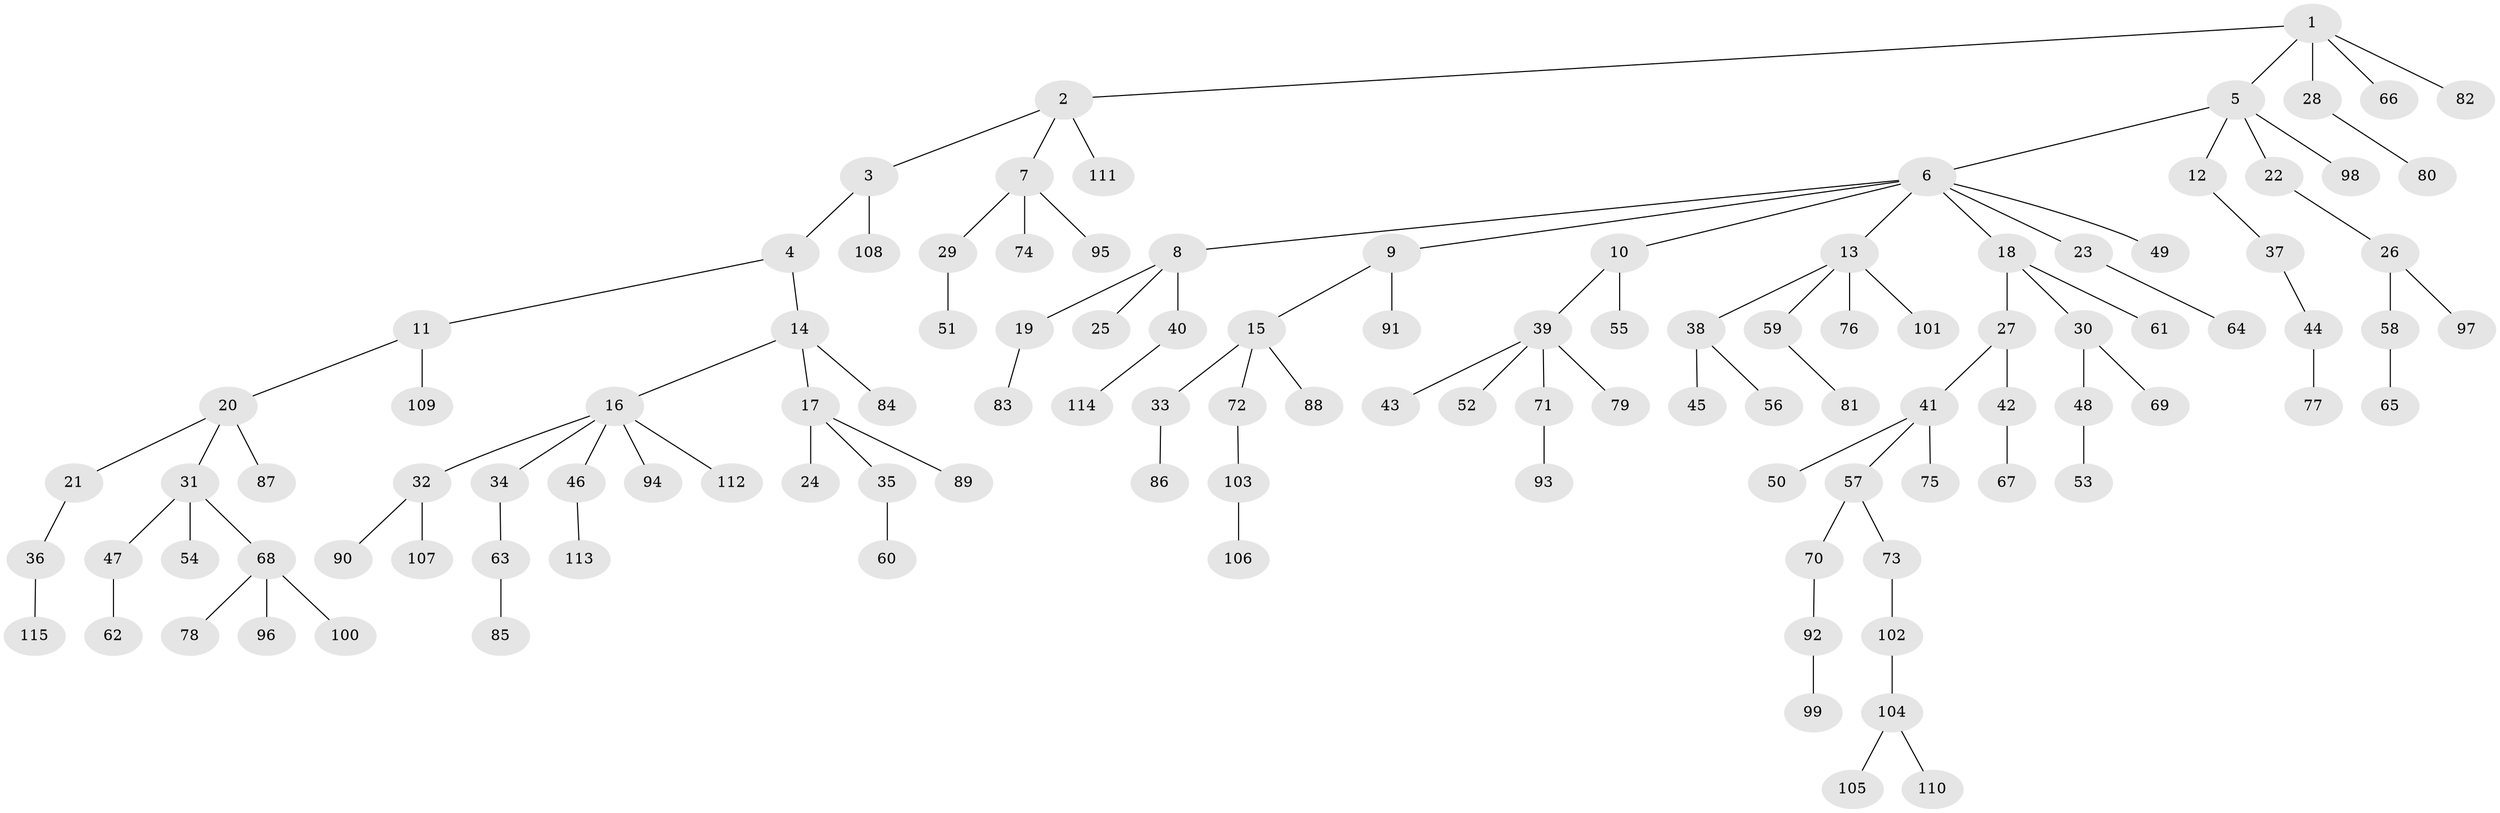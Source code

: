 // coarse degree distribution, {5: 0.0641025641025641, 3: 0.15384615384615385, 2: 0.16666666666666666, 4: 0.01282051282051282, 11: 0.01282051282051282, 7: 0.01282051282051282, 1: 0.5769230769230769}
// Generated by graph-tools (version 1.1) at 2025/52/02/27/25 19:52:10]
// undirected, 115 vertices, 114 edges
graph export_dot {
graph [start="1"]
  node [color=gray90,style=filled];
  1;
  2;
  3;
  4;
  5;
  6;
  7;
  8;
  9;
  10;
  11;
  12;
  13;
  14;
  15;
  16;
  17;
  18;
  19;
  20;
  21;
  22;
  23;
  24;
  25;
  26;
  27;
  28;
  29;
  30;
  31;
  32;
  33;
  34;
  35;
  36;
  37;
  38;
  39;
  40;
  41;
  42;
  43;
  44;
  45;
  46;
  47;
  48;
  49;
  50;
  51;
  52;
  53;
  54;
  55;
  56;
  57;
  58;
  59;
  60;
  61;
  62;
  63;
  64;
  65;
  66;
  67;
  68;
  69;
  70;
  71;
  72;
  73;
  74;
  75;
  76;
  77;
  78;
  79;
  80;
  81;
  82;
  83;
  84;
  85;
  86;
  87;
  88;
  89;
  90;
  91;
  92;
  93;
  94;
  95;
  96;
  97;
  98;
  99;
  100;
  101;
  102;
  103;
  104;
  105;
  106;
  107;
  108;
  109;
  110;
  111;
  112;
  113;
  114;
  115;
  1 -- 2;
  1 -- 5;
  1 -- 28;
  1 -- 66;
  1 -- 82;
  2 -- 3;
  2 -- 7;
  2 -- 111;
  3 -- 4;
  3 -- 108;
  4 -- 11;
  4 -- 14;
  5 -- 6;
  5 -- 12;
  5 -- 22;
  5 -- 98;
  6 -- 8;
  6 -- 9;
  6 -- 10;
  6 -- 13;
  6 -- 18;
  6 -- 23;
  6 -- 49;
  7 -- 29;
  7 -- 74;
  7 -- 95;
  8 -- 19;
  8 -- 25;
  8 -- 40;
  9 -- 15;
  9 -- 91;
  10 -- 39;
  10 -- 55;
  11 -- 20;
  11 -- 109;
  12 -- 37;
  13 -- 38;
  13 -- 59;
  13 -- 76;
  13 -- 101;
  14 -- 16;
  14 -- 17;
  14 -- 84;
  15 -- 33;
  15 -- 72;
  15 -- 88;
  16 -- 32;
  16 -- 34;
  16 -- 46;
  16 -- 94;
  16 -- 112;
  17 -- 24;
  17 -- 35;
  17 -- 89;
  18 -- 27;
  18 -- 30;
  18 -- 61;
  19 -- 83;
  20 -- 21;
  20 -- 31;
  20 -- 87;
  21 -- 36;
  22 -- 26;
  23 -- 64;
  26 -- 58;
  26 -- 97;
  27 -- 41;
  27 -- 42;
  28 -- 80;
  29 -- 51;
  30 -- 48;
  30 -- 69;
  31 -- 47;
  31 -- 54;
  31 -- 68;
  32 -- 90;
  32 -- 107;
  33 -- 86;
  34 -- 63;
  35 -- 60;
  36 -- 115;
  37 -- 44;
  38 -- 45;
  38 -- 56;
  39 -- 43;
  39 -- 52;
  39 -- 71;
  39 -- 79;
  40 -- 114;
  41 -- 50;
  41 -- 57;
  41 -- 75;
  42 -- 67;
  44 -- 77;
  46 -- 113;
  47 -- 62;
  48 -- 53;
  57 -- 70;
  57 -- 73;
  58 -- 65;
  59 -- 81;
  63 -- 85;
  68 -- 78;
  68 -- 96;
  68 -- 100;
  70 -- 92;
  71 -- 93;
  72 -- 103;
  73 -- 102;
  92 -- 99;
  102 -- 104;
  103 -- 106;
  104 -- 105;
  104 -- 110;
}
